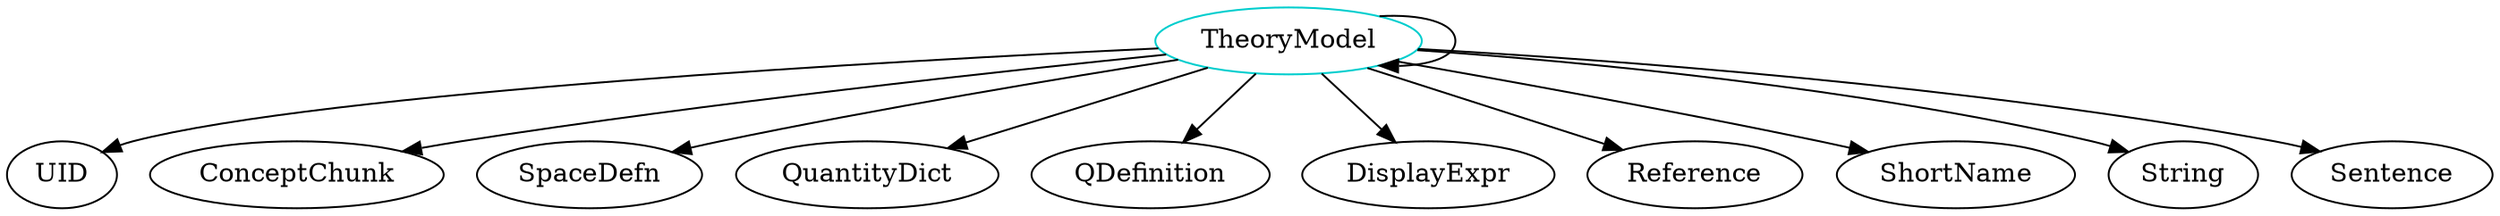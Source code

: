 digraph theorymodel{
TheoryModel -> UID;
TheoryModel -> ConceptChunk;
TheoryModel -> TheoryModel;
TheoryModel -> SpaceDefn;
TheoryModel -> QuantityDict;
TheoryModel -> QDefinition;
TheoryModel -> DisplayExpr;
TheoryModel -> Reference;
TheoryModel -> ShortName;
TheoryModel -> String;
TheoryModel -> Sentence;
TheoryModel	[shape=oval, color=cyan3, label=TheoryModel];
}

